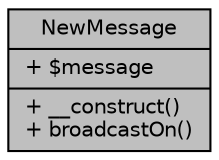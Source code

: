 digraph "NewMessage"
{
 // LATEX_PDF_SIZE
  bgcolor="transparent";
  edge [fontname="Helvetica",fontsize="10",labelfontname="Helvetica",labelfontsize="10"];
  node [fontname="Helvetica",fontsize="10",shape=record];
  Node1 [label="{NewMessage\n|+ $message\l|+ __construct()\l+ broadcastOn()\l}",height=0.2,width=0.4,color="black", fillcolor="grey75", style="filled", fontcolor="black",tooltip="Transmite un nuevo mensaje."];
}
